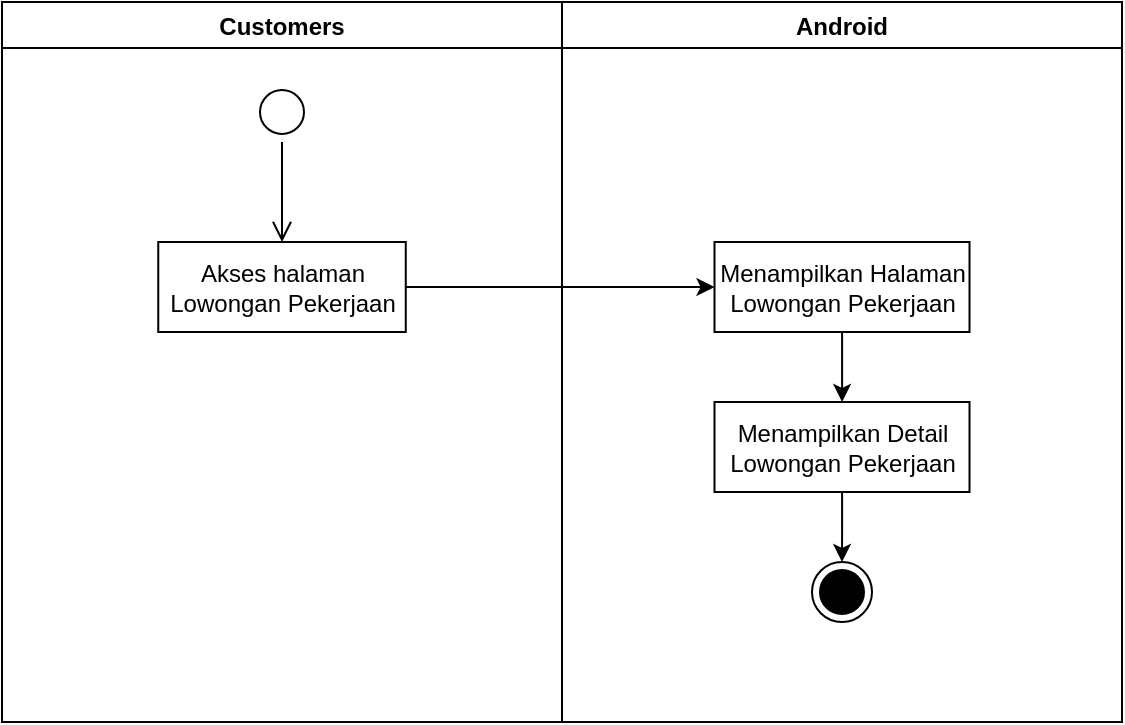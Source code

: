<mxfile version="20.2.0" type="device"><diagram id="2RmygwClkOM2pQ8mb2o1" name="Halaman-1"><mxGraphModel dx="868" dy="393" grid="1" gridSize="10" guides="1" tooltips="1" connect="1" arrows="1" fold="1" page="1" pageScale="1" pageWidth="827" pageHeight="1169" math="0" shadow="0"><root><mxCell id="0"/><mxCell id="1" parent="0"/><mxCell id="3K6O3Ou7E23oBvAM8tAo-1" value="Android" style="swimlane;fillColor=none;startSize=23;" parent="1" vertex="1"><mxGeometry x="440" y="160" width="280" height="360" as="geometry"/></mxCell><mxCell id="3K6O3Ou7E23oBvAM8tAo-2" style="edgeStyle=orthogonalEdgeStyle;rounded=0;orthogonalLoop=1;jettySize=auto;html=1;" parent="3K6O3Ou7E23oBvAM8tAo-1" source="3K6O3Ou7E23oBvAM8tAo-3" target="3K6O3Ou7E23oBvAM8tAo-6" edge="1"><mxGeometry relative="1" as="geometry"/></mxCell><mxCell id="3K6O3Ou7E23oBvAM8tAo-3" value="Menampilkan Halaman&lt;br&gt;Lowongan Pekerjaan" style="html=1;strokeColor=#000000;fillColor=default;" parent="3K6O3Ou7E23oBvAM8tAo-1" vertex="1"><mxGeometry x="76.25" y="120" width="127.5" height="45" as="geometry"/></mxCell><mxCell id="3K6O3Ou7E23oBvAM8tAo-4" value="" style="ellipse;html=1;shape=endState;fillColor=#000000;strokeColor=#000000;" parent="3K6O3Ou7E23oBvAM8tAo-1" vertex="1"><mxGeometry x="125" y="280" width="30" height="30" as="geometry"/></mxCell><mxCell id="3K6O3Ou7E23oBvAM8tAo-5" style="edgeStyle=orthogonalEdgeStyle;rounded=0;orthogonalLoop=1;jettySize=auto;html=1;" parent="3K6O3Ou7E23oBvAM8tAo-1" source="3K6O3Ou7E23oBvAM8tAo-6" target="3K6O3Ou7E23oBvAM8tAo-4" edge="1"><mxGeometry relative="1" as="geometry"/></mxCell><mxCell id="3K6O3Ou7E23oBvAM8tAo-6" value="Menampilkan Detail&lt;br&gt;Lowongan Pekerjaan" style="html=1;strokeColor=#000000;fillColor=default;" parent="3K6O3Ou7E23oBvAM8tAo-1" vertex="1"><mxGeometry x="76.25" y="200" width="127.5" height="45" as="geometry"/></mxCell><mxCell id="3K6O3Ou7E23oBvAM8tAo-7" value="Customers" style="swimlane;fillColor=none;" parent="1" vertex="1"><mxGeometry x="160" y="160" width="280" height="360" as="geometry"/></mxCell><mxCell id="3K6O3Ou7E23oBvAM8tAo-8" value="" style="ellipse;html=1;shape=startState;fillColor=default;strokeColor=#000000;" parent="3K6O3Ou7E23oBvAM8tAo-7" vertex="1"><mxGeometry x="125" y="40" width="30" height="30" as="geometry"/></mxCell><mxCell id="3K6O3Ou7E23oBvAM8tAo-9" value="" style="edgeStyle=orthogonalEdgeStyle;html=1;verticalAlign=bottom;endArrow=open;endSize=8;strokeColor=#000000;rounded=0;" parent="3K6O3Ou7E23oBvAM8tAo-7" source="3K6O3Ou7E23oBvAM8tAo-8" edge="1"><mxGeometry relative="1" as="geometry"><mxPoint x="140" y="120" as="targetPoint"/></mxGeometry></mxCell><mxCell id="3K6O3Ou7E23oBvAM8tAo-10" value="Akses halaman&lt;br&gt;Lowongan Pekerjaan" style="html=1;strokeColor=#000000;fillColor=default;" parent="3K6O3Ou7E23oBvAM8tAo-7" vertex="1"><mxGeometry x="78.13" y="120" width="123.75" height="45" as="geometry"/></mxCell><mxCell id="3K6O3Ou7E23oBvAM8tAo-11" style="edgeStyle=orthogonalEdgeStyle;rounded=0;orthogonalLoop=1;jettySize=auto;html=1;exitX=1;exitY=0.5;exitDx=0;exitDy=0;strokeColor=#000000;entryX=0;entryY=0.5;entryDx=0;entryDy=0;" parent="1" source="3K6O3Ou7E23oBvAM8tAo-10" target="3K6O3Ou7E23oBvAM8tAo-3" edge="1"><mxGeometry relative="1" as="geometry"><mxPoint x="560" y="225" as="targetPoint"/><Array as="points"><mxPoint x="500" y="303"/><mxPoint x="510" y="303"/></Array></mxGeometry></mxCell></root></mxGraphModel></diagram></mxfile>